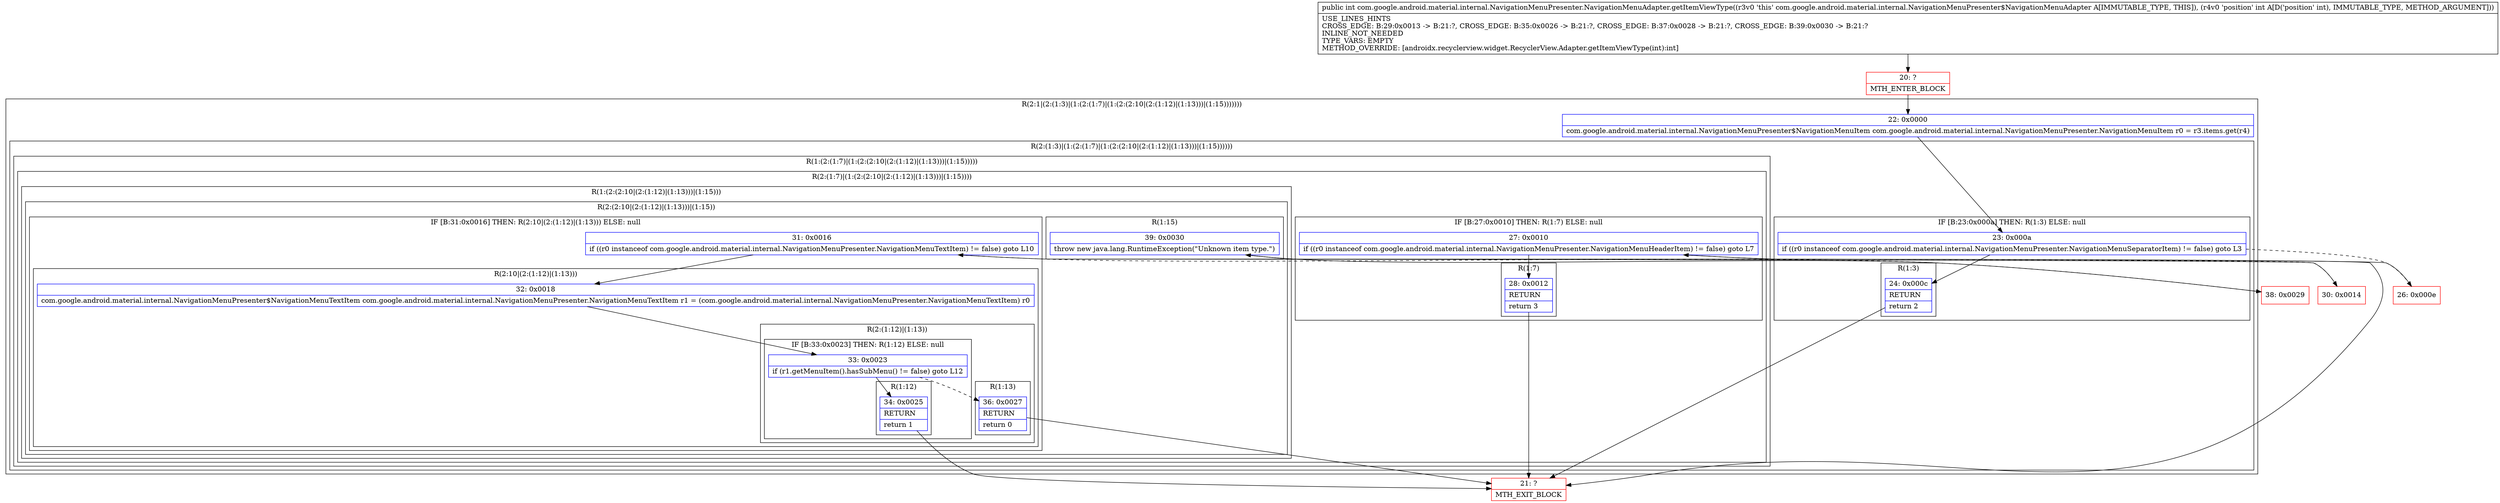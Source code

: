 digraph "CFG forcom.google.android.material.internal.NavigationMenuPresenter.NavigationMenuAdapter.getItemViewType(I)I" {
subgraph cluster_Region_1160407060 {
label = "R(2:1|(2:(1:3)|(1:(2:(1:7)|(1:(2:(2:10|(2:(1:12)|(1:13)))|(1:15)))))))";
node [shape=record,color=blue];
Node_22 [shape=record,label="{22\:\ 0x0000|com.google.android.material.internal.NavigationMenuPresenter$NavigationMenuItem com.google.android.material.internal.NavigationMenuPresenter.NavigationMenuItem r0 = r3.items.get(r4)\l}"];
subgraph cluster_Region_955172412 {
label = "R(2:(1:3)|(1:(2:(1:7)|(1:(2:(2:10|(2:(1:12)|(1:13)))|(1:15))))))";
node [shape=record,color=blue];
subgraph cluster_IfRegion_1858881694 {
label = "IF [B:23:0x000a] THEN: R(1:3) ELSE: null";
node [shape=record,color=blue];
Node_23 [shape=record,label="{23\:\ 0x000a|if ((r0 instanceof com.google.android.material.internal.NavigationMenuPresenter.NavigationMenuSeparatorItem) != false) goto L3\l}"];
subgraph cluster_Region_751854985 {
label = "R(1:3)";
node [shape=record,color=blue];
Node_24 [shape=record,label="{24\:\ 0x000c|RETURN\l|return 2\l}"];
}
}
subgraph cluster_Region_1764541885 {
label = "R(1:(2:(1:7)|(1:(2:(2:10|(2:(1:12)|(1:13)))|(1:15)))))";
node [shape=record,color=blue];
subgraph cluster_Region_1094423586 {
label = "R(2:(1:7)|(1:(2:(2:10|(2:(1:12)|(1:13)))|(1:15))))";
node [shape=record,color=blue];
subgraph cluster_IfRegion_70539062 {
label = "IF [B:27:0x0010] THEN: R(1:7) ELSE: null";
node [shape=record,color=blue];
Node_27 [shape=record,label="{27\:\ 0x0010|if ((r0 instanceof com.google.android.material.internal.NavigationMenuPresenter.NavigationMenuHeaderItem) != false) goto L7\l}"];
subgraph cluster_Region_262825247 {
label = "R(1:7)";
node [shape=record,color=blue];
Node_28 [shape=record,label="{28\:\ 0x0012|RETURN\l|return 3\l}"];
}
}
subgraph cluster_Region_553235790 {
label = "R(1:(2:(2:10|(2:(1:12)|(1:13)))|(1:15)))";
node [shape=record,color=blue];
subgraph cluster_Region_804752833 {
label = "R(2:(2:10|(2:(1:12)|(1:13)))|(1:15))";
node [shape=record,color=blue];
subgraph cluster_IfRegion_89576912 {
label = "IF [B:31:0x0016] THEN: R(2:10|(2:(1:12)|(1:13))) ELSE: null";
node [shape=record,color=blue];
Node_31 [shape=record,label="{31\:\ 0x0016|if ((r0 instanceof com.google.android.material.internal.NavigationMenuPresenter.NavigationMenuTextItem) != false) goto L10\l}"];
subgraph cluster_Region_321546150 {
label = "R(2:10|(2:(1:12)|(1:13)))";
node [shape=record,color=blue];
Node_32 [shape=record,label="{32\:\ 0x0018|com.google.android.material.internal.NavigationMenuPresenter$NavigationMenuTextItem com.google.android.material.internal.NavigationMenuPresenter.NavigationMenuTextItem r1 = (com.google.android.material.internal.NavigationMenuPresenter.NavigationMenuTextItem) r0\l}"];
subgraph cluster_Region_854623897 {
label = "R(2:(1:12)|(1:13))";
node [shape=record,color=blue];
subgraph cluster_IfRegion_523126245 {
label = "IF [B:33:0x0023] THEN: R(1:12) ELSE: null";
node [shape=record,color=blue];
Node_33 [shape=record,label="{33\:\ 0x0023|if (r1.getMenuItem().hasSubMenu() != false) goto L12\l}"];
subgraph cluster_Region_1848549189 {
label = "R(1:12)";
node [shape=record,color=blue];
Node_34 [shape=record,label="{34\:\ 0x0025|RETURN\l|return 1\l}"];
}
}
subgraph cluster_Region_51381259 {
label = "R(1:13)";
node [shape=record,color=blue];
Node_36 [shape=record,label="{36\:\ 0x0027|RETURN\l|return 0\l}"];
}
}
}
}
subgraph cluster_Region_278534189 {
label = "R(1:15)";
node [shape=record,color=blue];
Node_39 [shape=record,label="{39\:\ 0x0030|throw new java.lang.RuntimeException(\"Unknown item type.\")\l}"];
}
}
}
}
}
}
}
Node_20 [shape=record,color=red,label="{20\:\ ?|MTH_ENTER_BLOCK\l}"];
Node_21 [shape=record,color=red,label="{21\:\ ?|MTH_EXIT_BLOCK\l}"];
Node_26 [shape=record,color=red,label="{26\:\ 0x000e}"];
Node_30 [shape=record,color=red,label="{30\:\ 0x0014}"];
Node_38 [shape=record,color=red,label="{38\:\ 0x0029}"];
MethodNode[shape=record,label="{public int com.google.android.material.internal.NavigationMenuPresenter.NavigationMenuAdapter.getItemViewType((r3v0 'this' com.google.android.material.internal.NavigationMenuPresenter$NavigationMenuAdapter A[IMMUTABLE_TYPE, THIS]), (r4v0 'position' int A[D('position' int), IMMUTABLE_TYPE, METHOD_ARGUMENT]))  | USE_LINES_HINTS\lCROSS_EDGE: B:29:0x0013 \-\> B:21:?, CROSS_EDGE: B:35:0x0026 \-\> B:21:?, CROSS_EDGE: B:37:0x0028 \-\> B:21:?, CROSS_EDGE: B:39:0x0030 \-\> B:21:?\lINLINE_NOT_NEEDED\lTYPE_VARS: EMPTY\lMETHOD_OVERRIDE: [androidx.recyclerview.widget.RecyclerView.Adapter.getItemViewType(int):int]\l}"];
MethodNode -> Node_20;Node_22 -> Node_23;
Node_23 -> Node_24;
Node_23 -> Node_26[style=dashed];
Node_24 -> Node_21;
Node_27 -> Node_28;
Node_27 -> Node_30[style=dashed];
Node_28 -> Node_21;
Node_31 -> Node_32;
Node_31 -> Node_38[style=dashed];
Node_32 -> Node_33;
Node_33 -> Node_34;
Node_33 -> Node_36[style=dashed];
Node_34 -> Node_21;
Node_36 -> Node_21;
Node_39 -> Node_21;
Node_20 -> Node_22;
Node_26 -> Node_27;
Node_30 -> Node_31;
Node_38 -> Node_39;
}

